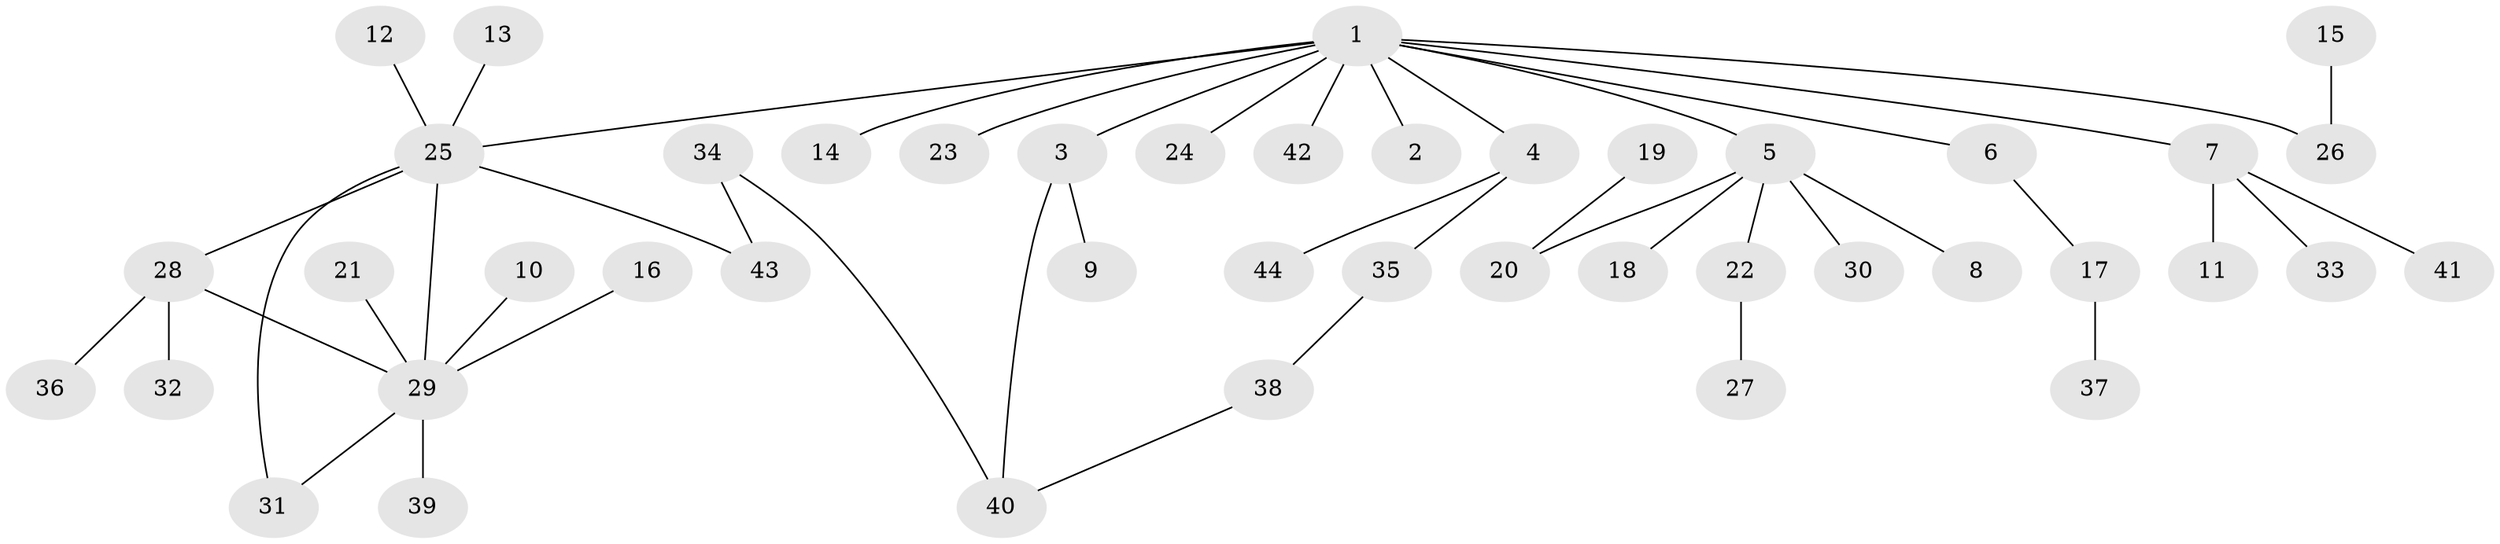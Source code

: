 // original degree distribution, {7: 0.022727272727272728, 1: 0.4431818181818182, 3: 0.14772727272727273, 8: 0.011363636363636364, 2: 0.3068181818181818, 6: 0.022727272727272728, 4: 0.045454545454545456}
// Generated by graph-tools (version 1.1) at 2025/49/03/09/25 03:49:15]
// undirected, 44 vertices, 47 edges
graph export_dot {
graph [start="1"]
  node [color=gray90,style=filled];
  1;
  2;
  3;
  4;
  5;
  6;
  7;
  8;
  9;
  10;
  11;
  12;
  13;
  14;
  15;
  16;
  17;
  18;
  19;
  20;
  21;
  22;
  23;
  24;
  25;
  26;
  27;
  28;
  29;
  30;
  31;
  32;
  33;
  34;
  35;
  36;
  37;
  38;
  39;
  40;
  41;
  42;
  43;
  44;
  1 -- 2 [weight=1.0];
  1 -- 3 [weight=1.0];
  1 -- 4 [weight=1.0];
  1 -- 5 [weight=1.0];
  1 -- 6 [weight=1.0];
  1 -- 7 [weight=1.0];
  1 -- 14 [weight=1.0];
  1 -- 23 [weight=1.0];
  1 -- 24 [weight=1.0];
  1 -- 25 [weight=1.0];
  1 -- 26 [weight=1.0];
  1 -- 42 [weight=1.0];
  3 -- 9 [weight=1.0];
  3 -- 40 [weight=1.0];
  4 -- 35 [weight=1.0];
  4 -- 44 [weight=1.0];
  5 -- 8 [weight=1.0];
  5 -- 18 [weight=1.0];
  5 -- 20 [weight=1.0];
  5 -- 22 [weight=1.0];
  5 -- 30 [weight=1.0];
  6 -- 17 [weight=1.0];
  7 -- 11 [weight=1.0];
  7 -- 33 [weight=1.0];
  7 -- 41 [weight=1.0];
  10 -- 29 [weight=1.0];
  12 -- 25 [weight=1.0];
  13 -- 25 [weight=1.0];
  15 -- 26 [weight=1.0];
  16 -- 29 [weight=1.0];
  17 -- 37 [weight=1.0];
  19 -- 20 [weight=1.0];
  21 -- 29 [weight=1.0];
  22 -- 27 [weight=1.0];
  25 -- 28 [weight=1.0];
  25 -- 29 [weight=1.0];
  25 -- 31 [weight=1.0];
  25 -- 43 [weight=1.0];
  28 -- 29 [weight=1.0];
  28 -- 32 [weight=1.0];
  28 -- 36 [weight=1.0];
  29 -- 31 [weight=1.0];
  29 -- 39 [weight=1.0];
  34 -- 40 [weight=1.0];
  34 -- 43 [weight=1.0];
  35 -- 38 [weight=1.0];
  38 -- 40 [weight=1.0];
}
